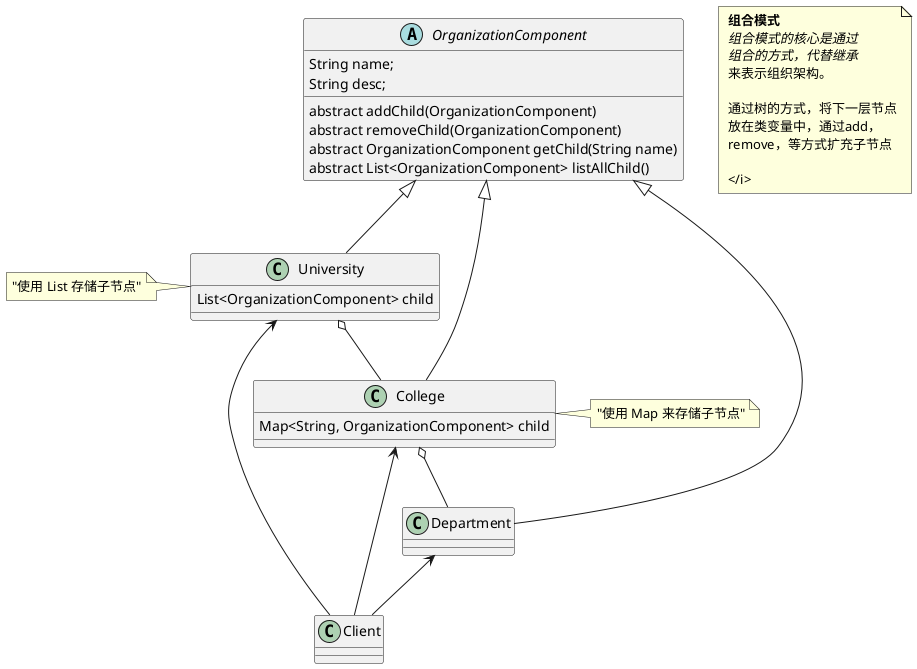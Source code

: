 @startuml
'https://plantuml.com/class-diagram

note as N
    <b> 组合模式 </b>
    <i> 组合模式的核心是通过 </i>
    <i> 组合的方式，代替继承
     来表示组织架构。

     通过树的方式，将下一层节点
     放在类变量中，通过add，
     remove，等方式扩充子节点

     </i>
end note

abstract class OrganizationComponent{
    String name;
    String desc;
    abstract addChild(OrganizationComponent)
    abstract removeChild(OrganizationComponent)
    abstract OrganizationComponent getChild(String name)
    abstract List<OrganizationComponent> listAllChild()
}
class University{
    List<OrganizationComponent> child
}
note left: "使用 List 存储子节点"
class College{
    Map<String, OrganizationComponent> child
}
note right: "使用 Map 来存储子节点"
OrganizationComponent <|-- University
OrganizationComponent <|-- College
OrganizationComponent <|-- Department

University o-- College
College o-- Department

University <-- Client
College <-- Client
Department <-- Client

@enduml